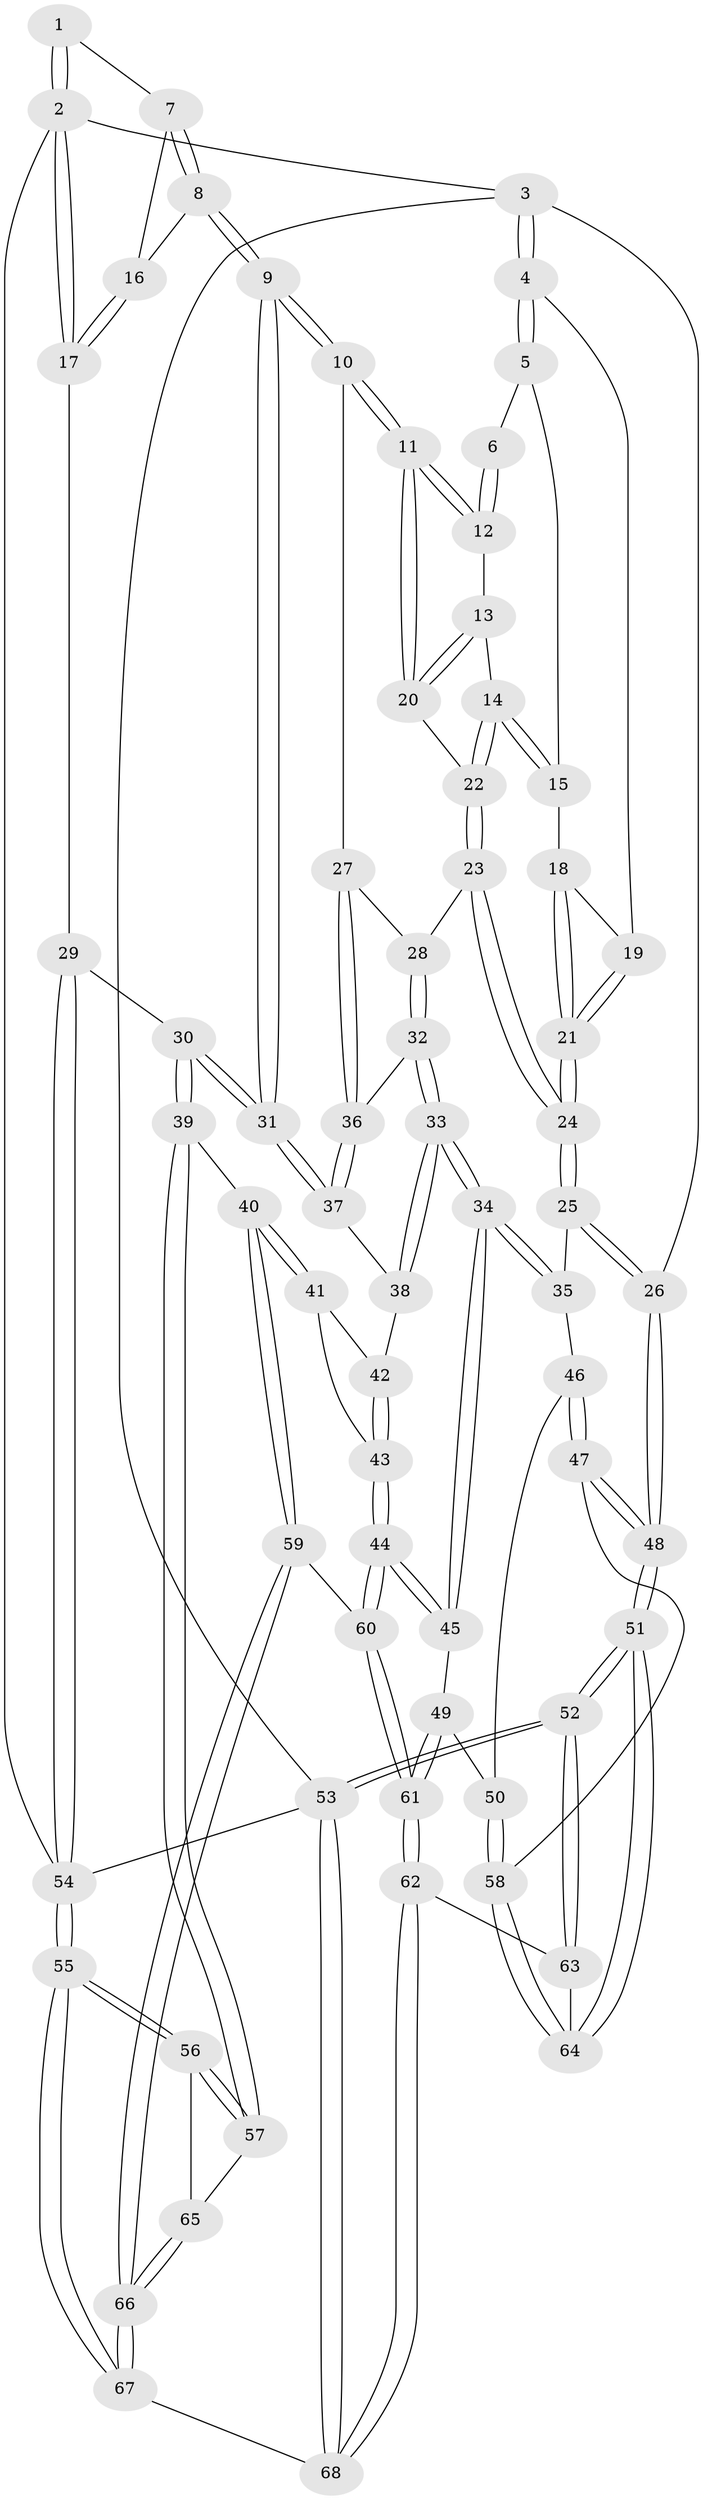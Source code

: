 // Generated by graph-tools (version 1.1) at 2025/17/03/09/25 04:17:13]
// undirected, 68 vertices, 167 edges
graph export_dot {
graph [start="1"]
  node [color=gray90,style=filled];
  1 [pos="+0.8241110589884849+0"];
  2 [pos="+1+0"];
  3 [pos="+0+0"];
  4 [pos="+0+0"];
  5 [pos="+0.3272285654494802+0"];
  6 [pos="+0.7378384388972586+0"];
  7 [pos="+0.8414316917425338+0"];
  8 [pos="+0.8349881861383037+0.2625355617852859"];
  9 [pos="+0.8272014287363173+0.2946123154039383"];
  10 [pos="+0.8050526576433603+0.28359227586565705"];
  11 [pos="+0.76034374445563+0.23466280821084803"];
  12 [pos="+0.6772699925430876+0"];
  13 [pos="+0.5993069251874569+0.08097924205024135"];
  14 [pos="+0.5163940817477313+0.13542914669285747"];
  15 [pos="+0.39889159269678953+0.025864274362621256"];
  16 [pos="+0.9495448111891468+0.08688817749676403"];
  17 [pos="+1+0.2029825754255316"];
  18 [pos="+0.33402007232052333+0.15337662046982284"];
  19 [pos="+0.15752501372386957+0.029659341442878875"];
  20 [pos="+0.6767674301941253+0.2035802292208107"];
  21 [pos="+0.29840536196392076+0.2791502444539846"];
  22 [pos="+0.5171441025421929+0.19584897254969735"];
  23 [pos="+0.47896330782275726+0.3007766209687545"];
  24 [pos="+0.2999341923031067+0.3247124219757749"];
  25 [pos="+0.2800956421085414+0.34338609387910385"];
  26 [pos="+0+0.3611810912894574"];
  27 [pos="+0.5375615317485782+0.32185922440325737"];
  28 [pos="+0.4916621696774286+0.31136216884668344"];
  29 [pos="+1+0.40899390868416263"];
  30 [pos="+0.92319324442028+0.41734978599700284"];
  31 [pos="+0.909909446444717+0.4072226645644345"];
  32 [pos="+0.514560111435008+0.45524270517990395"];
  33 [pos="+0.5098379429048479+0.49278451523381717"];
  34 [pos="+0.46424199989544396+0.5682367890694456"];
  35 [pos="+0.3138535699041903+0.4541765788428039"];
  36 [pos="+0.6466503309494138+0.4447758592093858"];
  37 [pos="+0.6556028935466598+0.4504718483269746"];
  38 [pos="+0.6199715420449234+0.5037526791888677"];
  39 [pos="+0.8572977445723547+0.5478454547608475"];
  40 [pos="+0.8547347863856429+0.5492343292348503"];
  41 [pos="+0.7236305065355692+0.5745399094245515"];
  42 [pos="+0.6204972817171723+0.5153966119422152"];
  43 [pos="+0.5922670487192178+0.6263302479711108"];
  44 [pos="+0.5678497328786778+0.6513609506860077"];
  45 [pos="+0.4709391071233201+0.5975497369340532"];
  46 [pos="+0.27956593048346606+0.5428376128067629"];
  47 [pos="+0.15127004872769498+0.6265524974295972"];
  48 [pos="+0+0.6189431319054194"];
  49 [pos="+0.4364170532610244+0.6275718568621671"];
  50 [pos="+0.3279118244734405+0.650560178721331"];
  51 [pos="+0+0.7600826511070486"];
  52 [pos="+0+0.7785476393892572"];
  53 [pos="+0+1"];
  54 [pos="+1+1"];
  55 [pos="+1+1"];
  56 [pos="+0.8960556101123479+0.7517214551817111"];
  57 [pos="+0.8584832421218647+0.5560835124820459"];
  58 [pos="+0.283126377357542+0.7081908161546583"];
  59 [pos="+0.6352632453138656+0.7797924617934422"];
  60 [pos="+0.6099766504818747+0.7654989653231993"];
  61 [pos="+0.3960223812828682+0.8566623482490411"];
  62 [pos="+0.3529572156980548+0.8947762915481696"];
  63 [pos="+0.33698991804799727+0.8796118920843314"];
  64 [pos="+0.288658831968577+0.7472277669935565"];
  65 [pos="+0.7574704766009982+0.7692749311519581"];
  66 [pos="+0.6520050226164615+0.8012183279866724"];
  67 [pos="+0.7715928540199273+1"];
  68 [pos="+0.3699373055213149+1"];
  1 -- 2;
  1 -- 2;
  1 -- 7;
  2 -- 3;
  2 -- 17;
  2 -- 17;
  2 -- 54;
  3 -- 4;
  3 -- 4;
  3 -- 26;
  3 -- 53;
  4 -- 5;
  4 -- 5;
  4 -- 19;
  5 -- 6;
  5 -- 15;
  6 -- 12;
  6 -- 12;
  7 -- 8;
  7 -- 8;
  7 -- 16;
  8 -- 9;
  8 -- 9;
  8 -- 16;
  9 -- 10;
  9 -- 10;
  9 -- 31;
  9 -- 31;
  10 -- 11;
  10 -- 11;
  10 -- 27;
  11 -- 12;
  11 -- 12;
  11 -- 20;
  11 -- 20;
  12 -- 13;
  13 -- 14;
  13 -- 20;
  13 -- 20;
  14 -- 15;
  14 -- 15;
  14 -- 22;
  14 -- 22;
  15 -- 18;
  16 -- 17;
  16 -- 17;
  17 -- 29;
  18 -- 19;
  18 -- 21;
  18 -- 21;
  19 -- 21;
  19 -- 21;
  20 -- 22;
  21 -- 24;
  21 -- 24;
  22 -- 23;
  22 -- 23;
  23 -- 24;
  23 -- 24;
  23 -- 28;
  24 -- 25;
  24 -- 25;
  25 -- 26;
  25 -- 26;
  25 -- 35;
  26 -- 48;
  26 -- 48;
  27 -- 28;
  27 -- 36;
  27 -- 36;
  28 -- 32;
  28 -- 32;
  29 -- 30;
  29 -- 54;
  29 -- 54;
  30 -- 31;
  30 -- 31;
  30 -- 39;
  30 -- 39;
  31 -- 37;
  31 -- 37;
  32 -- 33;
  32 -- 33;
  32 -- 36;
  33 -- 34;
  33 -- 34;
  33 -- 38;
  33 -- 38;
  34 -- 35;
  34 -- 35;
  34 -- 45;
  34 -- 45;
  35 -- 46;
  36 -- 37;
  36 -- 37;
  37 -- 38;
  38 -- 42;
  39 -- 40;
  39 -- 57;
  39 -- 57;
  40 -- 41;
  40 -- 41;
  40 -- 59;
  40 -- 59;
  41 -- 42;
  41 -- 43;
  42 -- 43;
  42 -- 43;
  43 -- 44;
  43 -- 44;
  44 -- 45;
  44 -- 45;
  44 -- 60;
  44 -- 60;
  45 -- 49;
  46 -- 47;
  46 -- 47;
  46 -- 50;
  47 -- 48;
  47 -- 48;
  47 -- 58;
  48 -- 51;
  48 -- 51;
  49 -- 50;
  49 -- 61;
  49 -- 61;
  50 -- 58;
  50 -- 58;
  51 -- 52;
  51 -- 52;
  51 -- 64;
  51 -- 64;
  52 -- 53;
  52 -- 53;
  52 -- 63;
  52 -- 63;
  53 -- 68;
  53 -- 68;
  53 -- 54;
  54 -- 55;
  54 -- 55;
  55 -- 56;
  55 -- 56;
  55 -- 67;
  55 -- 67;
  56 -- 57;
  56 -- 57;
  56 -- 65;
  57 -- 65;
  58 -- 64;
  58 -- 64;
  59 -- 60;
  59 -- 66;
  59 -- 66;
  60 -- 61;
  60 -- 61;
  61 -- 62;
  61 -- 62;
  62 -- 63;
  62 -- 68;
  62 -- 68;
  63 -- 64;
  65 -- 66;
  65 -- 66;
  66 -- 67;
  66 -- 67;
  67 -- 68;
}
